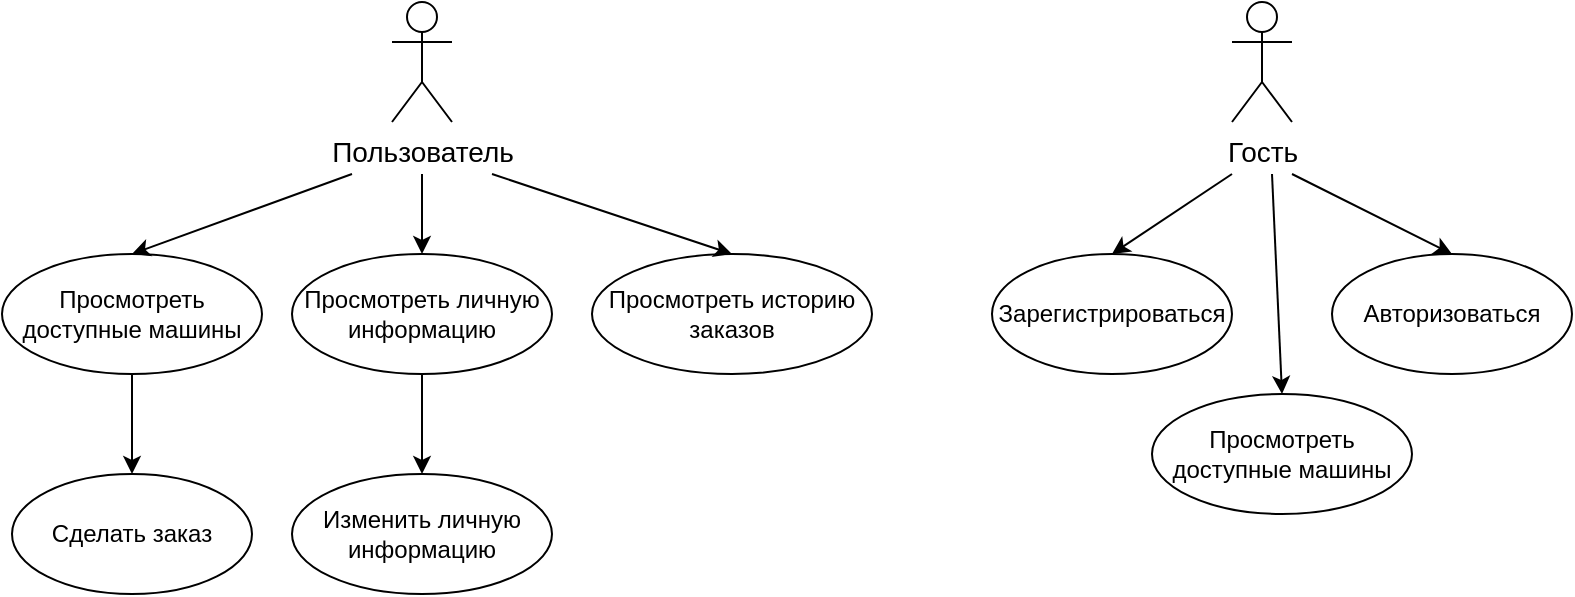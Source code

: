 <mxfile version="20.8.20" type="device" pages="8"><diagram id="LDabYjanCr_YXPLmidgH" name="UseCase"><mxGraphModel dx="1434" dy="767" grid="1" gridSize="10" guides="1" tooltips="1" connect="1" arrows="1" fold="1" page="1" pageScale="1" pageWidth="827" pageHeight="1169" math="0" shadow="0"><root><mxCell id="0"/><mxCell id="1" parent="0"/><mxCell id="8yhYCrfcDDrMpbJCGpGr-1" value="Сделать заказ" style="ellipse;whiteSpace=wrap;html=1;" parent="1" vertex="1"><mxGeometry x="20" y="370" width="120" height="60" as="geometry"/></mxCell><mxCell id="8yhYCrfcDDrMpbJCGpGr-12" value="&lt;font style=&quot;font-size: 14px;&quot;&gt;Гость&lt;/font&gt;" style="shape=umlActor;verticalLabelPosition=bottom;verticalAlign=top;html=1;" parent="1" vertex="1"><mxGeometry x="630" y="134" width="30" height="60" as="geometry"/></mxCell><mxCell id="8yhYCrfcDDrMpbJCGpGr-13" value="Зарегистрироваться" style="ellipse;whiteSpace=wrap;html=1;" parent="1" vertex="1"><mxGeometry x="510" y="260" width="120" height="60" as="geometry"/></mxCell><mxCell id="8yhYCrfcDDrMpbJCGpGr-14" value="Авторизоваться" style="ellipse;whiteSpace=wrap;html=1;" parent="1" vertex="1"><mxGeometry x="680" y="260" width="120" height="60" as="geometry"/></mxCell><mxCell id="8yhYCrfcDDrMpbJCGpGr-15" value="" style="endArrow=classic;html=1;rounded=1;strokeColor=default;fontSize=14;entryX=0.5;entryY=0;entryDx=0;entryDy=0;" parent="1" target="8yhYCrfcDDrMpbJCGpGr-13" edge="1"><mxGeometry width="50" height="50" relative="1" as="geometry"><mxPoint x="630" y="220" as="sourcePoint"/><mxPoint x="690" y="260" as="targetPoint"/></mxGeometry></mxCell><mxCell id="8yhYCrfcDDrMpbJCGpGr-16" value="" style="endArrow=classic;html=1;rounded=1;strokeColor=default;fontSize=14;entryX=0.5;entryY=0;entryDx=0;entryDy=0;" parent="1" target="8yhYCrfcDDrMpbJCGpGr-14" edge="1"><mxGeometry width="50" height="50" relative="1" as="geometry"><mxPoint x="660" y="220" as="sourcePoint"/><mxPoint x="690" y="240" as="targetPoint"/></mxGeometry></mxCell><mxCell id="8yhYCrfcDDrMpbJCGpGr-17" value="&lt;font style=&quot;font-size: 14px;&quot;&gt;Пользователь&lt;/font&gt;" style="shape=umlActor;verticalLabelPosition=bottom;verticalAlign=top;html=1;" parent="1" vertex="1"><mxGeometry x="210" y="134" width="30" height="60" as="geometry"/></mxCell><mxCell id="8yhYCrfcDDrMpbJCGpGr-18" value="Просмотреть доступные машины" style="ellipse;whiteSpace=wrap;html=1;" parent="1" vertex="1"><mxGeometry x="590" y="330" width="130" height="60" as="geometry"/></mxCell><mxCell id="8yhYCrfcDDrMpbJCGpGr-19" value="" style="endArrow=classic;html=1;rounded=1;strokeColor=default;fontSize=14;entryX=0.5;entryY=0;entryDx=0;entryDy=0;" parent="1" target="8yhYCrfcDDrMpbJCGpGr-18" edge="1"><mxGeometry width="50" height="50" relative="1" as="geometry"><mxPoint x="650" y="220" as="sourcePoint"/><mxPoint x="520" y="350" as="targetPoint"/><Array as="points"><mxPoint x="650" y="220"/></Array></mxGeometry></mxCell><mxCell id="8yhYCrfcDDrMpbJCGpGr-25" style="edgeStyle=orthogonalEdgeStyle;rounded=1;orthogonalLoop=1;jettySize=auto;html=1;exitX=0.5;exitY=1;exitDx=0;exitDy=0;entryX=0.5;entryY=0;entryDx=0;entryDy=0;strokeColor=default;fontSize=14;endArrow=classic;endFill=1;" parent="1" source="8yhYCrfcDDrMpbJCGpGr-20" target="8yhYCrfcDDrMpbJCGpGr-1" edge="1"><mxGeometry relative="1" as="geometry"/></mxCell><mxCell id="8yhYCrfcDDrMpbJCGpGr-20" value="Просмотреть доступные машины" style="ellipse;whiteSpace=wrap;html=1;" parent="1" vertex="1"><mxGeometry x="15" y="260" width="130" height="60" as="geometry"/></mxCell><mxCell id="8yhYCrfcDDrMpbJCGpGr-27" style="edgeStyle=orthogonalEdgeStyle;rounded=1;orthogonalLoop=1;jettySize=auto;html=1;exitX=0.5;exitY=1;exitDx=0;exitDy=0;entryX=0.5;entryY=0;entryDx=0;entryDy=0;strokeColor=default;fontSize=14;endArrow=classic;endFill=1;" parent="1" source="8yhYCrfcDDrMpbJCGpGr-22" target="8yhYCrfcDDrMpbJCGpGr-23" edge="1"><mxGeometry relative="1" as="geometry"/></mxCell><mxCell id="8yhYCrfcDDrMpbJCGpGr-22" value="Просмотреть личную информацию" style="ellipse;whiteSpace=wrap;html=1;" parent="1" vertex="1"><mxGeometry x="160" y="260" width="130" height="60" as="geometry"/></mxCell><mxCell id="8yhYCrfcDDrMpbJCGpGr-23" value="Изменить личную информацию" style="ellipse;whiteSpace=wrap;html=1;" parent="1" vertex="1"><mxGeometry x="160" y="370" width="130" height="60" as="geometry"/></mxCell><mxCell id="8yhYCrfcDDrMpbJCGpGr-24" value="Просмотреть историю заказов" style="ellipse;whiteSpace=wrap;html=1;" parent="1" vertex="1"><mxGeometry x="310" y="260" width="140" height="60" as="geometry"/></mxCell><mxCell id="8yhYCrfcDDrMpbJCGpGr-28" value="" style="endArrow=classic;html=1;rounded=1;strokeColor=default;fontSize=14;entryX=0.5;entryY=0;entryDx=0;entryDy=0;" parent="1" target="8yhYCrfcDDrMpbJCGpGr-24" edge="1"><mxGeometry width="50" height="50" relative="1" as="geometry"><mxPoint x="260" y="220" as="sourcePoint"/><mxPoint x="360" y="320" as="targetPoint"/></mxGeometry></mxCell><mxCell id="8yhYCrfcDDrMpbJCGpGr-29" value="" style="endArrow=classic;html=1;rounded=1;strokeColor=default;fontSize=14;entryX=0.5;entryY=0;entryDx=0;entryDy=0;" parent="1" target="8yhYCrfcDDrMpbJCGpGr-22" edge="1"><mxGeometry width="50" height="50" relative="1" as="geometry"><mxPoint x="225" y="220" as="sourcePoint"/><mxPoint x="360" y="320" as="targetPoint"/></mxGeometry></mxCell><mxCell id="8yhYCrfcDDrMpbJCGpGr-30" value="" style="endArrow=classic;html=1;rounded=1;strokeColor=default;fontSize=14;entryX=0.5;entryY=0;entryDx=0;entryDy=0;" parent="1" target="8yhYCrfcDDrMpbJCGpGr-20" edge="1"><mxGeometry width="50" height="50" relative="1" as="geometry"><mxPoint x="190" y="220" as="sourcePoint"/><mxPoint x="360" y="320" as="targetPoint"/></mxGeometry></mxCell></root></mxGraphModel></diagram><diagram id="SpKQqnbUWp5OYQ-rw8Kh" name="ER"><mxGraphModel dx="1434" dy="767" grid="1" gridSize="10" guides="1" tooltips="1" connect="1" arrows="1" fold="1" page="1" pageScale="1" pageWidth="827" pageHeight="1169" math="0" shadow="0"><root><mxCell id="0"/><mxCell id="1" parent="0"/><mxCell id="jUJuytIEDW0KPVl4hUxO-1" value="Car" style="whiteSpace=wrap;html=1;align=center;" parent="1" vertex="1"><mxGeometry x="20" y="400" width="140" height="60" as="geometry"/></mxCell><mxCell id="jUJuytIEDW0KPVl4hUxO-2" value="Order" style="shape=ext;margin=3;double=1;whiteSpace=wrap;html=1;align=center;" parent="1" vertex="1"><mxGeometry x="360" y="400" width="140" height="60" as="geometry"/></mxCell><mxCell id="jUJuytIEDW0KPVl4hUxO-3" value="User" style="whiteSpace=wrap;html=1;align=center;" parent="1" vertex="1"><mxGeometry x="687" y="400" width="140" height="60" as="geometry"/></mxCell><mxCell id="jUJuytIEDW0KPVl4hUxO-4" value="HAS" style="shape=rhombus;double=1;perimeter=rhombusPerimeter;whiteSpace=wrap;html=1;align=center;" parent="1" vertex="1"><mxGeometry x="200" y="400" width="120" height="60" as="geometry"/></mxCell><mxCell id="jUJuytIEDW0KPVl4hUxO-5" value="HAS" style="shape=rhombus;double=1;perimeter=rhombusPerimeter;whiteSpace=wrap;html=1;align=center;" parent="1" vertex="1"><mxGeometry x="530" y="400" width="120" height="60" as="geometry"/></mxCell><mxCell id="jUJuytIEDW0KPVl4hUxO-6" style="edgeStyle=orthogonalEdgeStyle;rounded=1;orthogonalLoop=1;jettySize=auto;html=1;exitX=0;exitY=0.5;exitDx=0;exitDy=0;entryX=0.071;entryY=0;entryDx=0;entryDy=0;entryPerimeter=0;elbow=vertical;endArrow=none;endFill=0;" parent="1" source="jUJuytIEDW0KPVl4hUxO-7" target="jUJuytIEDW0KPVl4hUxO-1" edge="1"><mxGeometry relative="1" as="geometry"/></mxCell><mxCell id="jUJuytIEDW0KPVl4hUxO-7" value="id" style="ellipse;whiteSpace=wrap;html=1;align=center;" parent="1" vertex="1"><mxGeometry x="50" y="90" width="100" height="40" as="geometry"/></mxCell><mxCell id="jUJuytIEDW0KPVl4hUxO-8" style="edgeStyle=orthogonalEdgeStyle;rounded=1;orthogonalLoop=1;jettySize=auto;html=1;exitX=0;exitY=0.5;exitDx=0;exitDy=0;endArrow=none;endFill=0;elbow=vertical;" parent="1" source="jUJuytIEDW0KPVl4hUxO-9" edge="1"><mxGeometry relative="1" as="geometry"><mxPoint x="30" y="220" as="targetPoint"/></mxGeometry></mxCell><mxCell id="jUJuytIEDW0KPVl4hUxO-9" value="model" style="ellipse;whiteSpace=wrap;html=1;align=center;" parent="1" vertex="1"><mxGeometry x="50" y="150" width="100" height="40" as="geometry"/></mxCell><mxCell id="jUJuytIEDW0KPVl4hUxO-10" style="edgeStyle=orthogonalEdgeStyle;rounded=1;orthogonalLoop=1;jettySize=auto;html=1;exitX=0;exitY=0.5;exitDx=0;exitDy=0;endArrow=none;endFill=0;elbow=vertical;" parent="1" source="jUJuytIEDW0KPVl4hUxO-11" edge="1"><mxGeometry relative="1" as="geometry"><mxPoint x="30" y="260" as="targetPoint"/></mxGeometry></mxCell><mxCell id="jUJuytIEDW0KPVl4hUxO-11" value="is_available" style="ellipse;whiteSpace=wrap;html=1;align=center;" parent="1" vertex="1"><mxGeometry x="50" y="210" width="100" height="40" as="geometry"/></mxCell><mxCell id="jUJuytIEDW0KPVl4hUxO-12" style="edgeStyle=orthogonalEdgeStyle;rounded=1;orthogonalLoop=1;jettySize=auto;html=1;exitX=0;exitY=0.5;exitDx=0;exitDy=0;endArrow=none;endFill=0;elbow=vertical;" parent="1" source="jUJuytIEDW0KPVl4hUxO-13" edge="1"><mxGeometry relative="1" as="geometry"><mxPoint x="30" y="320" as="targetPoint"/></mxGeometry></mxCell><mxCell id="jUJuytIEDW0KPVl4hUxO-13" value="price" style="ellipse;whiteSpace=wrap;html=1;align=center;" parent="1" vertex="1"><mxGeometry x="50" y="270" width="100" height="40" as="geometry"/></mxCell><mxCell id="jUJuytIEDW0KPVl4hUxO-14" style="edgeStyle=orthogonalEdgeStyle;rounded=1;orthogonalLoop=1;jettySize=auto;html=1;exitX=0;exitY=0.5;exitDx=0;exitDy=0;endArrow=none;endFill=0;elbow=vertical;" parent="1" source="jUJuytIEDW0KPVl4hUxO-15" edge="1"><mxGeometry relative="1" as="geometry"><mxPoint x="30" y="380" as="targetPoint"/></mxGeometry></mxCell><mxCell id="jUJuytIEDW0KPVl4hUxO-15" value="mileage" style="ellipse;whiteSpace=wrap;html=1;align=center;" parent="1" vertex="1"><mxGeometry x="50" y="330" width="100" height="40" as="geometry"/></mxCell><mxCell id="jUJuytIEDW0KPVl4hUxO-18" style="edgeStyle=orthogonalEdgeStyle;rounded=1;orthogonalLoop=1;jettySize=auto;html=1;exitX=0;exitY=0.5;exitDx=0;exitDy=0;endArrow=none;endFill=0;elbow=vertical;" parent="1" source="jUJuytIEDW0KPVl4hUxO-19" edge="1"><mxGeometry relative="1" as="geometry"><mxPoint x="370" y="320" as="targetPoint"/></mxGeometry></mxCell><mxCell id="jUJuytIEDW0KPVl4hUxO-19" value="duration" style="ellipse;whiteSpace=wrap;html=1;align=center;" parent="1" vertex="1"><mxGeometry x="390" y="270" width="100" height="40" as="geometry"/></mxCell><mxCell id="jUJuytIEDW0KPVl4hUxO-20" style="edgeStyle=orthogonalEdgeStyle;rounded=1;orthogonalLoop=1;jettySize=auto;html=1;exitX=0;exitY=0.5;exitDx=0;exitDy=0;endArrow=none;endFill=0;elbow=vertical;" parent="1" source="jUJuytIEDW0KPVl4hUxO-21" edge="1"><mxGeometry relative="1" as="geometry"><mxPoint x="370" y="260" as="targetPoint"/></mxGeometry></mxCell><mxCell id="jUJuytIEDW0KPVl4hUxO-21" value="created" style="ellipse;whiteSpace=wrap;html=1;align=center;" parent="1" vertex="1"><mxGeometry x="390" y="210" width="100" height="40" as="geometry"/></mxCell><mxCell id="jUJuytIEDW0KPVl4hUxO-22" style="edgeStyle=orthogonalEdgeStyle;rounded=1;orthogonalLoop=1;jettySize=auto;html=1;exitX=0;exitY=0.5;exitDx=0;exitDy=0;endArrow=none;endFill=0;elbow=vertical;" parent="1" source="jUJuytIEDW0KPVl4hUxO-23" edge="1"><mxGeometry relative="1" as="geometry"><mxPoint x="370" y="190" as="targetPoint"/></mxGeometry></mxCell><mxCell id="jUJuytIEDW0KPVl4hUxO-23" value="car_id" style="ellipse;whiteSpace=wrap;html=1;align=center;" parent="1" vertex="1"><mxGeometry x="390" y="150" width="100" height="40" as="geometry"/></mxCell><mxCell id="jUJuytIEDW0KPVl4hUxO-24" style="edgeStyle=orthogonalEdgeStyle;rounded=1;orthogonalLoop=1;jettySize=auto;html=1;exitX=0;exitY=0.5;exitDx=0;exitDy=0;entryX=0.071;entryY=0;entryDx=0;entryDy=0;entryPerimeter=0;endArrow=none;endFill=0;elbow=vertical;" parent="1" source="jUJuytIEDW0KPVl4hUxO-25" target="jUJuytIEDW0KPVl4hUxO-2" edge="1"><mxGeometry relative="1" as="geometry"/></mxCell><mxCell id="jUJuytIEDW0KPVl4hUxO-25" value="user_id" style="ellipse;whiteSpace=wrap;html=1;align=center;" parent="1" vertex="1"><mxGeometry x="390" y="90" width="100" height="40" as="geometry"/></mxCell><mxCell id="jUJuytIEDW0KPVl4hUxO-26" style="edgeStyle=orthogonalEdgeStyle;rounded=1;orthogonalLoop=1;jettySize=auto;html=1;exitX=0;exitY=0.5;exitDx=0;exitDy=0;endArrow=none;endFill=0;elbow=vertical;" parent="1" source="jUJuytIEDW0KPVl4hUxO-27" edge="1"><mxGeometry relative="1" as="geometry"><mxPoint x="370" y="370" as="targetPoint"/></mxGeometry></mxCell><mxCell id="jUJuytIEDW0KPVl4hUxO-27" value="cost" style="ellipse;whiteSpace=wrap;html=1;align=center;" parent="1" vertex="1"><mxGeometry x="390" y="330" width="100" height="40" as="geometry"/></mxCell><mxCell id="b52kq7A6cusYAmxneq1v-5" style="edgeStyle=orthogonalEdgeStyle;rounded=1;orthogonalLoop=1;jettySize=auto;html=1;exitX=0;exitY=0.5;exitDx=0;exitDy=0;entryX=0.051;entryY=0.008;entryDx=0;entryDy=0;entryPerimeter=0;strokeColor=default;endArrow=none;endFill=0;" parent="1" source="jUJuytIEDW0KPVl4hUxO-29" target="jUJuytIEDW0KPVl4hUxO-3" edge="1"><mxGeometry relative="1" as="geometry"/></mxCell><mxCell id="jUJuytIEDW0KPVl4hUxO-29" value="id" style="ellipse;whiteSpace=wrap;html=1;align=center;" parent="1" vertex="1"><mxGeometry x="717.02" y="140" width="100" height="40" as="geometry"/></mxCell><mxCell id="b52kq7A6cusYAmxneq1v-6" style="edgeStyle=orthogonalEdgeStyle;rounded=1;orthogonalLoop=1;jettySize=auto;html=1;exitX=0;exitY=0.5;exitDx=0;exitDy=0;entryX=0.05;entryY=-0.039;entryDx=0;entryDy=0;entryPerimeter=0;strokeColor=default;endArrow=none;endFill=0;" parent="1" source="jUJuytIEDW0KPVl4hUxO-31" target="jUJuytIEDW0KPVl4hUxO-3" edge="1"><mxGeometry relative="1" as="geometry"/></mxCell><mxCell id="jUJuytIEDW0KPVl4hUxO-31" value="login" style="ellipse;whiteSpace=wrap;html=1;align=center;" parent="1" vertex="1"><mxGeometry x="717.02" y="200" width="100" height="40" as="geometry"/></mxCell><mxCell id="b52kq7A6cusYAmxneq1v-7" style="edgeStyle=orthogonalEdgeStyle;rounded=1;orthogonalLoop=1;jettySize=auto;html=1;exitX=0;exitY=0.5;exitDx=0;exitDy=0;entryX=0.052;entryY=-0.006;entryDx=0;entryDy=0;entryPerimeter=0;strokeColor=default;endArrow=none;endFill=0;" parent="1" source="jUJuytIEDW0KPVl4hUxO-33" target="jUJuytIEDW0KPVl4hUxO-3" edge="1"><mxGeometry relative="1" as="geometry"/></mxCell><mxCell id="jUJuytIEDW0KPVl4hUxO-33" value="password" style="ellipse;whiteSpace=wrap;html=1;align=center;" parent="1" vertex="1"><mxGeometry x="717.02" y="260" width="100" height="40" as="geometry"/></mxCell><mxCell id="b52kq7A6cusYAmxneq1v-9" style="edgeStyle=orthogonalEdgeStyle;rounded=1;orthogonalLoop=1;jettySize=auto;html=1;exitX=0;exitY=0.5;exitDx=0;exitDy=0;entryX=0.05;entryY=-0.025;entryDx=0;entryDy=0;entryPerimeter=0;strokeColor=default;endArrow=none;endFill=0;" parent="1" source="jUJuytIEDW0KPVl4hUxO-35" target="jUJuytIEDW0KPVl4hUxO-3" edge="1"><mxGeometry relative="1" as="geometry"/></mxCell><mxCell id="jUJuytIEDW0KPVl4hUxO-35" value="license" style="ellipse;whiteSpace=wrap;html=1;align=center;" parent="1" vertex="1"><mxGeometry x="717.02" y="320" width="100" height="40" as="geometry"/></mxCell><mxCell id="jUJuytIEDW0KPVl4hUxO-38" value="" style="endArrow=none;html=1;rounded=0;elbow=vertical;entryX=1;entryY=0.5;entryDx=0;entryDy=0;exitX=0;exitY=0.5;exitDx=0;exitDy=0;" parent="1" source="jUJuytIEDW0KPVl4hUxO-4" target="jUJuytIEDW0KPVl4hUxO-1" edge="1"><mxGeometry relative="1" as="geometry"><mxPoint x="190" y="339.58" as="sourcePoint"/><mxPoint x="350" y="339.58" as="targetPoint"/></mxGeometry></mxCell><mxCell id="jUJuytIEDW0KPVl4hUxO-39" value="1" style="resizable=0;html=1;align=right;verticalAlign=bottom;" parent="jUJuytIEDW0KPVl4hUxO-38" connectable="0" vertex="1"><mxGeometry x="1" relative="1" as="geometry"><mxPoint x="13" as="offset"/></mxGeometry></mxCell><mxCell id="jUJuytIEDW0KPVl4hUxO-40" value="" style="shape=link;html=1;rounded=0;endArrow=none;endFill=0;elbow=vertical;entryX=0;entryY=0.5;entryDx=0;entryDy=0;exitX=1;exitY=0.5;exitDx=0;exitDy=0;" parent="1" source="jUJuytIEDW0KPVl4hUxO-4" target="jUJuytIEDW0KPVl4hUxO-2" edge="1"><mxGeometry relative="1" as="geometry"><mxPoint x="200" y="270" as="sourcePoint"/><mxPoint x="360" y="270" as="targetPoint"/></mxGeometry></mxCell><mxCell id="jUJuytIEDW0KPVl4hUxO-41" value="N" style="resizable=0;html=1;align=right;verticalAlign=bottom;" parent="jUJuytIEDW0KPVl4hUxO-40" connectable="0" vertex="1"><mxGeometry x="1" relative="1" as="geometry"><mxPoint x="-6" as="offset"/></mxGeometry></mxCell><mxCell id="jUJuytIEDW0KPVl4hUxO-42" value="" style="shape=link;html=1;rounded=0;endArrow=none;endFill=0;elbow=vertical;entryX=1;entryY=0.5;entryDx=0;entryDy=0;exitX=0;exitY=0.5;exitDx=0;exitDy=0;" parent="1" source="jUJuytIEDW0KPVl4hUxO-5" target="jUJuytIEDW0KPVl4hUxO-2" edge="1"><mxGeometry relative="1" as="geometry"><mxPoint x="330" y="440" as="sourcePoint"/><mxPoint x="370" y="440" as="targetPoint"/></mxGeometry></mxCell><mxCell id="jUJuytIEDW0KPVl4hUxO-43" value="N" style="resizable=0;html=1;align=right;verticalAlign=bottom;" parent="jUJuytIEDW0KPVl4hUxO-42" connectable="0" vertex="1"><mxGeometry x="1" relative="1" as="geometry"><mxPoint x="14" as="offset"/></mxGeometry></mxCell><mxCell id="jUJuytIEDW0KPVl4hUxO-44" value="" style="endArrow=none;html=1;rounded=0;elbow=vertical;entryX=0;entryY=0.5;entryDx=0;entryDy=0;exitX=1;exitY=0.5;exitDx=0;exitDy=0;" parent="1" source="jUJuytIEDW0KPVl4hUxO-5" target="jUJuytIEDW0KPVl4hUxO-3" edge="1"><mxGeometry relative="1" as="geometry"><mxPoint x="210" y="440" as="sourcePoint"/><mxPoint x="170" y="440" as="targetPoint"/></mxGeometry></mxCell><mxCell id="jUJuytIEDW0KPVl4hUxO-45" value="1" style="resizable=0;html=1;align=right;verticalAlign=bottom;" parent="jUJuytIEDW0KPVl4hUxO-44" connectable="0" vertex="1"><mxGeometry x="1" relative="1" as="geometry"><mxPoint x="-6" as="offset"/></mxGeometry></mxCell><mxCell id="b52kq7A6cusYAmxneq1v-12" style="edgeStyle=orthogonalEdgeStyle;rounded=1;orthogonalLoop=1;jettySize=auto;html=1;exitX=0;exitY=0.5;exitDx=0;exitDy=0;strokeColor=default;endArrow=none;endFill=0;" parent="1" source="b52kq7A6cusYAmxneq1v-10" edge="1"><mxGeometry relative="1" as="geometry"><mxPoint x="370" y="390" as="targetPoint"/></mxGeometry></mxCell><mxCell id="b52kq7A6cusYAmxneq1v-10" value="id" style="ellipse;whiteSpace=wrap;html=1;align=center;" parent="1" vertex="1"><mxGeometry x="390" y="30" width="100" height="40" as="geometry"/></mxCell></root></mxGraphModel></diagram><diagram id="OJAWjpNAIpIEVY2m-WB2" name="DB"><mxGraphModel dx="1434" dy="764" grid="1" gridSize="10" guides="1" tooltips="1" connect="1" arrows="1" fold="1" page="1" pageScale="1" pageWidth="827" pageHeight="1169" math="0" shadow="0"><root><mxCell id="0"/><mxCell id="1" parent="0"/><mxCell id="VBCtwnsoU8LUvbUUN6Xj-1" value="Car" style="shape=table;startSize=30;container=1;collapsible=1;childLayout=tableLayout;fixedRows=1;rowLines=0;fontStyle=1;align=center;resizeLast=1;" parent="1" vertex="1"><mxGeometry x="70" y="150" width="180" height="220" as="geometry"/></mxCell><mxCell id="VBCtwnsoU8LUvbUUN6Xj-2" value="" style="shape=tableRow;horizontal=0;startSize=0;swimlaneHead=0;swimlaneBody=0;fillColor=none;collapsible=0;dropTarget=0;points=[[0,0.5],[1,0.5]];portConstraint=eastwest;top=0;left=0;right=0;bottom=1;" parent="VBCtwnsoU8LUvbUUN6Xj-1" vertex="1"><mxGeometry y="30" width="180" height="30" as="geometry"/></mxCell><mxCell id="VBCtwnsoU8LUvbUUN6Xj-3" value="PK" style="shape=partialRectangle;connectable=0;fillColor=none;top=0;left=0;bottom=0;right=0;fontStyle=1;overflow=hidden;" parent="VBCtwnsoU8LUvbUUN6Xj-2" vertex="1"><mxGeometry width="30" height="30" as="geometry"><mxRectangle width="30" height="30" as="alternateBounds"/></mxGeometry></mxCell><mxCell id="VBCtwnsoU8LUvbUUN6Xj-4" value="Car_id" style="shape=partialRectangle;connectable=0;fillColor=none;top=0;left=0;bottom=0;right=0;align=left;spacingLeft=6;fontStyle=5;overflow=hidden;" parent="VBCtwnsoU8LUvbUUN6Xj-2" vertex="1"><mxGeometry x="30" width="150" height="30" as="geometry"><mxRectangle width="150" height="30" as="alternateBounds"/></mxGeometry></mxCell><mxCell id="VBCtwnsoU8LUvbUUN6Xj-5" value="" style="shape=tableRow;horizontal=0;startSize=0;swimlaneHead=0;swimlaneBody=0;fillColor=none;collapsible=0;dropTarget=0;points=[[0,0.5],[1,0.5]];portConstraint=eastwest;top=0;left=0;right=0;bottom=0;" parent="VBCtwnsoU8LUvbUUN6Xj-1" vertex="1"><mxGeometry y="60" width="180" height="30" as="geometry"/></mxCell><mxCell id="VBCtwnsoU8LUvbUUN6Xj-6" value="FK" style="shape=partialRectangle;connectable=0;fillColor=none;top=0;left=0;bottom=0;right=0;editable=1;overflow=hidden;" parent="VBCtwnsoU8LUvbUUN6Xj-5" vertex="1"><mxGeometry width="30" height="30" as="geometry"><mxRectangle width="30" height="30" as="alternateBounds"/></mxGeometry></mxCell><mxCell id="VBCtwnsoU8LUvbUUN6Xj-7" value="Supplier_id" style="shape=partialRectangle;connectable=0;fillColor=none;top=0;left=0;bottom=0;right=0;align=left;spacingLeft=6;overflow=hidden;" parent="VBCtwnsoU8LUvbUUN6Xj-5" vertex="1"><mxGeometry x="30" width="150" height="30" as="geometry"><mxRectangle width="150" height="30" as="alternateBounds"/></mxGeometry></mxCell><mxCell id="VBCtwnsoU8LUvbUUN6Xj-8" value="" style="shape=tableRow;horizontal=0;startSize=0;swimlaneHead=0;swimlaneBody=0;fillColor=none;collapsible=0;dropTarget=0;points=[[0,0.5],[1,0.5]];portConstraint=eastwest;top=0;left=0;right=0;bottom=0;" parent="VBCtwnsoU8LUvbUUN6Xj-1" vertex="1"><mxGeometry y="90" width="180" height="30" as="geometry"/></mxCell><mxCell id="VBCtwnsoU8LUvbUUN6Xj-9" value="" style="shape=partialRectangle;connectable=0;fillColor=none;top=0;left=0;bottom=0;right=0;editable=1;overflow=hidden;" parent="VBCtwnsoU8LUvbUUN6Xj-8" vertex="1"><mxGeometry width="30" height="30" as="geometry"><mxRectangle width="30" height="30" as="alternateBounds"/></mxGeometry></mxCell><mxCell id="VBCtwnsoU8LUvbUUN6Xj-10" value="Availability" style="shape=partialRectangle;connectable=0;fillColor=none;top=0;left=0;bottom=0;right=0;align=left;spacingLeft=6;overflow=hidden;" parent="VBCtwnsoU8LUvbUUN6Xj-8" vertex="1"><mxGeometry x="30" width="150" height="30" as="geometry"><mxRectangle width="150" height="30" as="alternateBounds"/></mxGeometry></mxCell><mxCell id="VBCtwnsoU8LUvbUUN6Xj-11" value="" style="shape=tableRow;horizontal=0;startSize=0;swimlaneHead=0;swimlaneBody=0;fillColor=none;collapsible=0;dropTarget=0;points=[[0,0.5],[1,0.5]];portConstraint=eastwest;top=0;left=0;right=0;bottom=0;" parent="VBCtwnsoU8LUvbUUN6Xj-1" vertex="1"><mxGeometry y="120" width="180" height="30" as="geometry"/></mxCell><mxCell id="VBCtwnsoU8LUvbUUN6Xj-12" value="" style="shape=partialRectangle;connectable=0;fillColor=none;top=0;left=0;bottom=0;right=0;editable=1;overflow=hidden;" parent="VBCtwnsoU8LUvbUUN6Xj-11" vertex="1"><mxGeometry width="30" height="30" as="geometry"><mxRectangle width="30" height="30" as="alternateBounds"/></mxGeometry></mxCell><mxCell id="VBCtwnsoU8LUvbUUN6Xj-13" value="Loc" style="shape=partialRectangle;connectable=0;fillColor=none;top=0;left=0;bottom=0;right=0;align=left;spacingLeft=6;overflow=hidden;" parent="VBCtwnsoU8LUvbUUN6Xj-11" vertex="1"><mxGeometry x="30" width="150" height="30" as="geometry"><mxRectangle width="150" height="30" as="alternateBounds"/></mxGeometry></mxCell><mxCell id="VBCtwnsoU8LUvbUUN6Xj-14" value="" style="shape=tableRow;horizontal=0;startSize=0;swimlaneHead=0;swimlaneBody=0;fillColor=none;collapsible=0;dropTarget=0;points=[[0,0.5],[1,0.5]];portConstraint=eastwest;top=0;left=0;right=0;bottom=0;" parent="VBCtwnsoU8LUvbUUN6Xj-1" vertex="1"><mxGeometry y="150" width="180" height="30" as="geometry"/></mxCell><mxCell id="VBCtwnsoU8LUvbUUN6Xj-15" value="" style="shape=partialRectangle;connectable=0;fillColor=none;top=0;left=0;bottom=0;right=0;editable=1;overflow=hidden;" parent="VBCtwnsoU8LUvbUUN6Xj-14" vertex="1"><mxGeometry width="30" height="30" as="geometry"><mxRectangle width="30" height="30" as="alternateBounds"/></mxGeometry></mxCell><mxCell id="VBCtwnsoU8LUvbUUN6Xj-16" value="Brand" style="shape=partialRectangle;connectable=0;fillColor=none;top=0;left=0;bottom=0;right=0;align=left;spacingLeft=6;overflow=hidden;" parent="VBCtwnsoU8LUvbUUN6Xj-14" vertex="1"><mxGeometry x="30" width="150" height="30" as="geometry"><mxRectangle width="150" height="30" as="alternateBounds"/></mxGeometry></mxCell><mxCell id="VBCtwnsoU8LUvbUUN6Xj-17" value="" style="shape=tableRow;horizontal=0;startSize=0;swimlaneHead=0;swimlaneBody=0;fillColor=none;collapsible=0;dropTarget=0;points=[[0,0.5],[1,0.5]];portConstraint=eastwest;top=0;left=0;right=0;bottom=0;" parent="VBCtwnsoU8LUvbUUN6Xj-1" vertex="1"><mxGeometry y="180" width="180" height="30" as="geometry"/></mxCell><mxCell id="VBCtwnsoU8LUvbUUN6Xj-18" value="" style="shape=partialRectangle;connectable=0;fillColor=none;top=0;left=0;bottom=0;right=0;editable=1;overflow=hidden;" parent="VBCtwnsoU8LUvbUUN6Xj-17" vertex="1"><mxGeometry width="30" height="30" as="geometry"><mxRectangle width="30" height="30" as="alternateBounds"/></mxGeometry></mxCell><mxCell id="VBCtwnsoU8LUvbUUN6Xj-19" value="Mileage" style="shape=partialRectangle;connectable=0;fillColor=none;top=0;left=0;bottom=0;right=0;align=left;spacingLeft=6;overflow=hidden;" parent="VBCtwnsoU8LUvbUUN6Xj-17" vertex="1"><mxGeometry x="30" width="150" height="30" as="geometry"><mxRectangle width="150" height="30" as="alternateBounds"/></mxGeometry></mxCell><mxCell id="VBCtwnsoU8LUvbUUN6Xj-20" value="Order" style="shape=table;startSize=30;container=1;collapsible=1;childLayout=tableLayout;fixedRows=1;rowLines=0;fontStyle=1;align=center;resizeLast=1;" parent="1" vertex="1"><mxGeometry x="340" y="150" width="180" height="190" as="geometry"/></mxCell><mxCell id="VBCtwnsoU8LUvbUUN6Xj-21" value="" style="shape=tableRow;horizontal=0;startSize=0;swimlaneHead=0;swimlaneBody=0;fillColor=none;collapsible=0;dropTarget=0;points=[[0,0.5],[1,0.5]];portConstraint=eastwest;top=0;left=0;right=0;bottom=1;" parent="VBCtwnsoU8LUvbUUN6Xj-20" vertex="1"><mxGeometry y="30" width="180" height="30" as="geometry"/></mxCell><mxCell id="VBCtwnsoU8LUvbUUN6Xj-22" value="PK" style="shape=partialRectangle;connectable=0;fillColor=none;top=0;left=0;bottom=0;right=0;fontStyle=1;overflow=hidden;" parent="VBCtwnsoU8LUvbUUN6Xj-21" vertex="1"><mxGeometry width="30" height="30" as="geometry"><mxRectangle width="30" height="30" as="alternateBounds"/></mxGeometry></mxCell><mxCell id="VBCtwnsoU8LUvbUUN6Xj-23" value="Code_id" style="shape=partialRectangle;connectable=0;fillColor=none;top=0;left=0;bottom=0;right=0;align=left;spacingLeft=6;fontStyle=5;overflow=hidden;" parent="VBCtwnsoU8LUvbUUN6Xj-21" vertex="1"><mxGeometry x="30" width="150" height="30" as="geometry"><mxRectangle width="150" height="30" as="alternateBounds"/></mxGeometry></mxCell><mxCell id="VBCtwnsoU8LUvbUUN6Xj-24" value="" style="shape=tableRow;horizontal=0;startSize=0;swimlaneHead=0;swimlaneBody=0;fillColor=none;collapsible=0;dropTarget=0;points=[[0,0.5],[1,0.5]];portConstraint=eastwest;top=0;left=0;right=0;bottom=0;" parent="VBCtwnsoU8LUvbUUN6Xj-20" vertex="1"><mxGeometry y="60" width="180" height="30" as="geometry"/></mxCell><mxCell id="VBCtwnsoU8LUvbUUN6Xj-25" value="FK" style="shape=partialRectangle;connectable=0;fillColor=none;top=0;left=0;bottom=0;right=0;editable=1;overflow=hidden;" parent="VBCtwnsoU8LUvbUUN6Xj-24" vertex="1"><mxGeometry width="30" height="30" as="geometry"><mxRectangle width="30" height="30" as="alternateBounds"/></mxGeometry></mxCell><mxCell id="VBCtwnsoU8LUvbUUN6Xj-26" value="lgn" style="shape=partialRectangle;connectable=0;fillColor=none;top=0;left=0;bottom=0;right=0;align=left;spacingLeft=6;overflow=hidden;" parent="VBCtwnsoU8LUvbUUN6Xj-24" vertex="1"><mxGeometry x="30" width="150" height="30" as="geometry"><mxRectangle width="150" height="30" as="alternateBounds"/></mxGeometry></mxCell><mxCell id="VBCtwnsoU8LUvbUUN6Xj-27" value="" style="shape=tableRow;horizontal=0;startSize=0;swimlaneHead=0;swimlaneBody=0;fillColor=none;collapsible=0;dropTarget=0;points=[[0,0.5],[1,0.5]];portConstraint=eastwest;top=0;left=0;right=0;bottom=0;" parent="VBCtwnsoU8LUvbUUN6Xj-20" vertex="1"><mxGeometry y="90" width="180" height="30" as="geometry"/></mxCell><mxCell id="VBCtwnsoU8LUvbUUN6Xj-28" value="FK" style="shape=partialRectangle;connectable=0;fillColor=none;top=0;left=0;bottom=0;right=0;editable=1;overflow=hidden;" parent="VBCtwnsoU8LUvbUUN6Xj-27" vertex="1"><mxGeometry width="30" height="30" as="geometry"><mxRectangle width="30" height="30" as="alternateBounds"/></mxGeometry></mxCell><mxCell id="VBCtwnsoU8LUvbUUN6Xj-29" value="Car_id" style="shape=partialRectangle;connectable=0;fillColor=none;top=0;left=0;bottom=0;right=0;align=left;spacingLeft=6;overflow=hidden;" parent="VBCtwnsoU8LUvbUUN6Xj-27" vertex="1"><mxGeometry x="30" width="150" height="30" as="geometry"><mxRectangle width="150" height="30" as="alternateBounds"/></mxGeometry></mxCell><mxCell id="VBCtwnsoU8LUvbUUN6Xj-30" value="" style="shape=tableRow;horizontal=0;startSize=0;swimlaneHead=0;swimlaneBody=0;fillColor=none;collapsible=0;dropTarget=0;points=[[0,0.5],[1,0.5]];portConstraint=eastwest;top=0;left=0;right=0;bottom=0;" parent="VBCtwnsoU8LUvbUUN6Xj-20" vertex="1"><mxGeometry y="120" width="180" height="30" as="geometry"/></mxCell><mxCell id="VBCtwnsoU8LUvbUUN6Xj-31" value="" style="shape=partialRectangle;connectable=0;fillColor=none;top=0;left=0;bottom=0;right=0;editable=1;overflow=hidden;" parent="VBCtwnsoU8LUvbUUN6Xj-30" vertex="1"><mxGeometry width="30" height="30" as="geometry"><mxRectangle width="30" height="30" as="alternateBounds"/></mxGeometry></mxCell><mxCell id="VBCtwnsoU8LUvbUUN6Xj-32" value="Date_time" style="shape=partialRectangle;connectable=0;fillColor=none;top=0;left=0;bottom=0;right=0;align=left;spacingLeft=6;overflow=hidden;" parent="VBCtwnsoU8LUvbUUN6Xj-30" vertex="1"><mxGeometry x="30" width="150" height="30" as="geometry"><mxRectangle width="150" height="30" as="alternateBounds"/></mxGeometry></mxCell><mxCell id="VBCtwnsoU8LUvbUUN6Xj-33" value="" style="shape=tableRow;horizontal=0;startSize=0;swimlaneHead=0;swimlaneBody=0;fillColor=none;collapsible=0;dropTarget=0;points=[[0,0.5],[1,0.5]];portConstraint=eastwest;top=0;left=0;right=0;bottom=0;" parent="VBCtwnsoU8LUvbUUN6Xj-20" vertex="1"><mxGeometry y="150" width="180" height="30" as="geometry"/></mxCell><mxCell id="VBCtwnsoU8LUvbUUN6Xj-34" value="" style="shape=partialRectangle;connectable=0;fillColor=none;top=0;left=0;bottom=0;right=0;editable=1;overflow=hidden;" parent="VBCtwnsoU8LUvbUUN6Xj-33" vertex="1"><mxGeometry width="30" height="30" as="geometry"><mxRectangle width="30" height="30" as="alternateBounds"/></mxGeometry></mxCell><mxCell id="VBCtwnsoU8LUvbUUN6Xj-35" value="Description" style="shape=partialRectangle;connectable=0;fillColor=none;top=0;left=0;bottom=0;right=0;align=left;spacingLeft=6;overflow=hidden;" parent="VBCtwnsoU8LUvbUUN6Xj-33" vertex="1"><mxGeometry x="30" width="150" height="30" as="geometry"><mxRectangle width="150" height="30" as="alternateBounds"/></mxGeometry></mxCell><mxCell id="VBCtwnsoU8LUvbUUN6Xj-36" value="Client" style="shape=table;startSize=30;container=1;collapsible=1;childLayout=tableLayout;fixedRows=1;rowLines=0;fontStyle=1;align=center;resizeLast=1;" parent="1" vertex="1"><mxGeometry x="600" y="150" width="180" height="190" as="geometry"/></mxCell><mxCell id="VBCtwnsoU8LUvbUUN6Xj-37" value="" style="shape=tableRow;horizontal=0;startSize=0;swimlaneHead=0;swimlaneBody=0;fillColor=none;collapsible=0;dropTarget=0;points=[[0,0.5],[1,0.5]];portConstraint=eastwest;top=0;left=0;right=0;bottom=1;" parent="VBCtwnsoU8LUvbUUN6Xj-36" vertex="1"><mxGeometry y="30" width="180" height="30" as="geometry"/></mxCell><mxCell id="VBCtwnsoU8LUvbUUN6Xj-38" value="PK" style="shape=partialRectangle;connectable=0;fillColor=none;top=0;left=0;bottom=0;right=0;fontStyle=1;overflow=hidden;" parent="VBCtwnsoU8LUvbUUN6Xj-37" vertex="1"><mxGeometry width="30" height="30" as="geometry"><mxRectangle width="30" height="30" as="alternateBounds"/></mxGeometry></mxCell><mxCell id="VBCtwnsoU8LUvbUUN6Xj-39" value="lgn" style="shape=partialRectangle;connectable=0;fillColor=none;top=0;left=0;bottom=0;right=0;align=left;spacingLeft=6;fontStyle=5;overflow=hidden;" parent="VBCtwnsoU8LUvbUUN6Xj-37" vertex="1"><mxGeometry x="30" width="150" height="30" as="geometry"><mxRectangle width="150" height="30" as="alternateBounds"/></mxGeometry></mxCell><mxCell id="VBCtwnsoU8LUvbUUN6Xj-40" value="" style="shape=tableRow;horizontal=0;startSize=0;swimlaneHead=0;swimlaneBody=0;fillColor=none;collapsible=0;dropTarget=0;points=[[0,0.5],[1,0.5]];portConstraint=eastwest;top=0;left=0;right=0;bottom=0;" parent="VBCtwnsoU8LUvbUUN6Xj-36" vertex="1"><mxGeometry y="60" width="180" height="30" as="geometry"/></mxCell><mxCell id="VBCtwnsoU8LUvbUUN6Xj-41" value="FK" style="shape=partialRectangle;connectable=0;fillColor=none;top=0;left=0;bottom=0;right=0;editable=1;overflow=hidden;" parent="VBCtwnsoU8LUvbUUN6Xj-40" vertex="1"><mxGeometry width="30" height="30" as="geometry"><mxRectangle width="30" height="30" as="alternateBounds"/></mxGeometry></mxCell><mxCell id="VBCtwnsoU8LUvbUUN6Xj-42" value="drv_lic" style="shape=partialRectangle;connectable=0;fillColor=none;top=0;left=0;bottom=0;right=0;align=left;spacingLeft=6;overflow=hidden;" parent="VBCtwnsoU8LUvbUUN6Xj-40" vertex="1"><mxGeometry x="30" width="150" height="30" as="geometry"><mxRectangle width="150" height="30" as="alternateBounds"/></mxGeometry></mxCell><mxCell id="VBCtwnsoU8LUvbUUN6Xj-43" value="" style="shape=tableRow;horizontal=0;startSize=0;swimlaneHead=0;swimlaneBody=0;fillColor=none;collapsible=0;dropTarget=0;points=[[0,0.5],[1,0.5]];portConstraint=eastwest;top=0;left=0;right=0;bottom=0;" parent="VBCtwnsoU8LUvbUUN6Xj-36" vertex="1"><mxGeometry y="90" width="180" height="30" as="geometry"/></mxCell><mxCell id="VBCtwnsoU8LUvbUUN6Xj-44" value="" style="shape=partialRectangle;connectable=0;fillColor=none;top=0;left=0;bottom=0;right=0;editable=1;overflow=hidden;" parent="VBCtwnsoU8LUvbUUN6Xj-43" vertex="1"><mxGeometry width="30" height="30" as="geometry"><mxRectangle width="30" height="30" as="alternateBounds"/></mxGeometry></mxCell><mxCell id="VBCtwnsoU8LUvbUUN6Xj-45" value="Permission" style="shape=partialRectangle;connectable=0;fillColor=none;top=0;left=0;bottom=0;right=0;align=left;spacingLeft=6;overflow=hidden;" parent="VBCtwnsoU8LUvbUUN6Xj-43" vertex="1"><mxGeometry x="30" width="150" height="30" as="geometry"><mxRectangle width="150" height="30" as="alternateBounds"/></mxGeometry></mxCell><mxCell id="VBCtwnsoU8LUvbUUN6Xj-46" value="" style="shape=tableRow;horizontal=0;startSize=0;swimlaneHead=0;swimlaneBody=0;fillColor=none;collapsible=0;dropTarget=0;points=[[0,0.5],[1,0.5]];portConstraint=eastwest;top=0;left=0;right=0;bottom=0;" parent="VBCtwnsoU8LUvbUUN6Xj-36" vertex="1"><mxGeometry y="120" width="180" height="30" as="geometry"/></mxCell><mxCell id="VBCtwnsoU8LUvbUUN6Xj-47" value="" style="shape=partialRectangle;connectable=0;fillColor=none;top=0;left=0;bottom=0;right=0;editable=1;overflow=hidden;" parent="VBCtwnsoU8LUvbUUN6Xj-46" vertex="1"><mxGeometry width="30" height="30" as="geometry"><mxRectangle width="30" height="30" as="alternateBounds"/></mxGeometry></mxCell><mxCell id="VBCtwnsoU8LUvbUUN6Xj-48" value="Full_Name" style="shape=partialRectangle;connectable=0;fillColor=none;top=0;left=0;bottom=0;right=0;align=left;spacingLeft=6;overflow=hidden;" parent="VBCtwnsoU8LUvbUUN6Xj-46" vertex="1"><mxGeometry x="30" width="150" height="30" as="geometry"><mxRectangle width="150" height="30" as="alternateBounds"/></mxGeometry></mxCell><mxCell id="VBCtwnsoU8LUvbUUN6Xj-49" value="" style="shape=tableRow;horizontal=0;startSize=0;swimlaneHead=0;swimlaneBody=0;fillColor=none;collapsible=0;dropTarget=0;points=[[0,0.5],[1,0.5]];portConstraint=eastwest;top=0;left=0;right=0;bottom=0;" parent="VBCtwnsoU8LUvbUUN6Xj-36" vertex="1"><mxGeometry y="150" width="180" height="30" as="geometry"/></mxCell><mxCell id="VBCtwnsoU8LUvbUUN6Xj-50" value="" style="shape=partialRectangle;connectable=0;fillColor=none;top=0;left=0;bottom=0;right=0;editable=1;overflow=hidden;" parent="VBCtwnsoU8LUvbUUN6Xj-49" vertex="1"><mxGeometry width="30" height="30" as="geometry"><mxRectangle width="30" height="30" as="alternateBounds"/></mxGeometry></mxCell><mxCell id="VBCtwnsoU8LUvbUUN6Xj-51" value="Phone" style="shape=partialRectangle;connectable=0;fillColor=none;top=0;left=0;bottom=0;right=0;align=left;spacingLeft=6;overflow=hidden;" parent="VBCtwnsoU8LUvbUUN6Xj-49" vertex="1"><mxGeometry x="30" width="150" height="30" as="geometry"><mxRectangle width="150" height="30" as="alternateBounds"/></mxGeometry></mxCell><mxCell id="VBCtwnsoU8LUvbUUN6Xj-52" style="edgeStyle=orthogonalEdgeStyle;rounded=0;orthogonalLoop=1;jettySize=auto;html=1;exitX=1;exitY=0.5;exitDx=0;exitDy=0;entryX=0;entryY=0.5;entryDx=0;entryDy=0;endArrow=ERmany;endFill=0;" parent="1" source="VBCtwnsoU8LUvbUUN6Xj-2" target="VBCtwnsoU8LUvbUUN6Xj-27" edge="1"><mxGeometry relative="1" as="geometry"/></mxCell><mxCell id="VBCtwnsoU8LUvbUUN6Xj-53" style="edgeStyle=orthogonalEdgeStyle;rounded=0;orthogonalLoop=1;jettySize=auto;html=1;exitX=0;exitY=0.5;exitDx=0;exitDy=0;entryX=1;entryY=0.5;entryDx=0;entryDy=0;endArrow=ERmany;endFill=0;" parent="1" source="VBCtwnsoU8LUvbUUN6Xj-37" target="VBCtwnsoU8LUvbUUN6Xj-24" edge="1"><mxGeometry relative="1" as="geometry"/></mxCell></root></mxGraphModel></diagram><diagram id="WlRGzLx7g7f_-DJcWfIK" name="Личный кабинет"><mxGraphModel dx="1434" dy="767" grid="1" gridSize="10" guides="1" tooltips="1" connect="1" arrows="1" fold="1" page="1" pageScale="1" pageWidth="827" pageHeight="1169" math="0" shadow="0"><root><mxCell id="0"/><mxCell id="1" parent="0"/><mxCell id="5RpGx9BmchVUdjDcAaXk-1" value="" style="rounded=0;whiteSpace=wrap;html=1;" parent="1" vertex="1"><mxGeometry x="110" y="80" width="950" height="600" as="geometry"/></mxCell><mxCell id="5RpGx9BmchVUdjDcAaXk-3" value="&lt;font style=&quot;font-size: 36px;&quot;&gt;Личный кабинет&lt;/font&gt;" style="text;html=1;strokeColor=none;fillColor=none;align=center;verticalAlign=middle;whiteSpace=wrap;rounded=0;fontSize=14;" parent="1" vertex="1"><mxGeometry x="100" y="110" width="400" height="70" as="geometry"/></mxCell><mxCell id="5RpGx9BmchVUdjDcAaXk-4" value="" style="rounded=0;whiteSpace=wrap;html=1;fontSize=36;" parent="1" vertex="1"><mxGeometry x="160" y="420" width="590" height="220" as="geometry"/></mxCell><mxCell id="5RpGx9BmchVUdjDcAaXk-6" value="&lt;font style=&quot;font-size: 24px;&quot;&gt;История заказов&lt;/font&gt;" style="text;html=1;strokeColor=none;fillColor=none;align=center;verticalAlign=middle;whiteSpace=wrap;rounded=0;fontSize=14;" parent="1" vertex="1"><mxGeometry x="140" y="380" width="260" height="30" as="geometry"/></mxCell><mxCell id="5RpGx9BmchVUdjDcAaXk-7" value="&lt;font style=&quot;font-size: 14px;&quot;&gt;Логин&lt;/font&gt;" style="text;html=1;strokeColor=none;fillColor=none;align=center;verticalAlign=middle;whiteSpace=wrap;rounded=0;fontSize=24;" parent="1" vertex="1"><mxGeometry x="160" y="210" width="50" height="30" as="geometry"/></mxCell><mxCell id="5RpGx9BmchVUdjDcAaXk-8" value="&lt;font style=&quot;font-size: 14px;&quot;&gt;Пароль&lt;/font&gt;" style="text;html=1;strokeColor=none;fillColor=none;align=center;verticalAlign=middle;whiteSpace=wrap;rounded=0;fontSize=24;" parent="1" vertex="1"><mxGeometry x="160" y="240" width="60" height="30" as="geometry"/></mxCell><mxCell id="5RpGx9BmchVUdjDcAaXk-9" value="&lt;span style=&quot;font-size: 14px;&quot;&gt;Водительские права&lt;/span&gt;" style="text;html=1;strokeColor=none;fillColor=none;align=center;verticalAlign=middle;whiteSpace=wrap;rounded=0;fontSize=24;" parent="1" vertex="1"><mxGeometry x="160" y="260" width="150" height="50" as="geometry"/></mxCell><mxCell id="5RpGx9BmchVUdjDcAaXk-10" value="" style="rounded=0;whiteSpace=wrap;html=1;fontSize=14;" parent="1" vertex="1"><mxGeometry x="314" y="220" width="100" height="20" as="geometry"/></mxCell><mxCell id="5RpGx9BmchVUdjDcAaXk-11" value="" style="rounded=0;whiteSpace=wrap;html=1;fontSize=14;" parent="1" vertex="1"><mxGeometry x="314" y="250" width="100" height="20" as="geometry"/></mxCell><mxCell id="5RpGx9BmchVUdjDcAaXk-12" value="" style="rounded=0;whiteSpace=wrap;html=1;fontSize=14;" parent="1" vertex="1"><mxGeometry x="314" y="275" width="100" height="20" as="geometry"/></mxCell><mxCell id="5RpGx9BmchVUdjDcAaXk-14" value="Сохранить изменения" style="rounded=0;whiteSpace=wrap;html=1;fontSize=14;" parent="1" vertex="1"><mxGeometry x="450" y="230" width="90" height="45" as="geometry"/></mxCell><mxCell id="5RpGx9BmchVUdjDcAaXk-15" value="" style="rounded=0;whiteSpace=wrap;html=1;fontSize=14;fillColor=none;" parent="1" vertex="1"><mxGeometry x="160" y="195" width="420" height="120" as="geometry"/></mxCell><mxCell id="5RpGx9BmchVUdjDcAaXk-16" value="&lt;font style=&quot;font-size: 24px;&quot;&gt;Главная&lt;/font&gt;" style="text;html=1;strokeColor=none;fillColor=none;align=center;verticalAlign=middle;whiteSpace=wrap;rounded=0;fontSize=14;" parent="1" vertex="1"><mxGeometry x="940" y="110" width="60" height="30" as="geometry"/></mxCell></root></mxGraphModel></diagram><diagram id="hJIcRMahgknuoXCkoh8f" name="Главная"><mxGraphModel dx="1434" dy="767" grid="1" gridSize="10" guides="1" tooltips="1" connect="1" arrows="1" fold="1" page="1" pageScale="1" pageWidth="827" pageHeight="1169" math="0" shadow="0"><root><mxCell id="0"/><mxCell id="1" parent="0"/><mxCell id="P4RCeRe0GZRtDHZA6oyS-1" value="" style="rounded=0;whiteSpace=wrap;html=1;" parent="1" vertex="1"><mxGeometry x="120" y="80" width="950" height="600" as="geometry"/></mxCell><mxCell id="O62cAAsn9MlNvyqJqje9-1" value="&lt;font style=&quot;font-size: 24px;&quot;&gt;Личный кабинет&lt;/font&gt;" style="text;html=1;strokeColor=none;fillColor=none;align=center;verticalAlign=middle;whiteSpace=wrap;rounded=0;fontSize=14;" parent="1" vertex="1"><mxGeometry x="820" y="120" width="200" height="30" as="geometry"/></mxCell><mxCell id="7mCaY0hirl_YfrvEHwFz-1" value="" style="rounded=0;whiteSpace=wrap;html=1;" vertex="1" parent="1"><mxGeometry x="200" y="230" width="580" height="355" as="geometry"/></mxCell><mxCell id="7mCaY0hirl_YfrvEHwFz-2" value="&lt;font style=&quot;font-size: 24px;&quot;&gt;Доступные машины&lt;/font&gt;" style="text;html=1;strokeColor=none;fillColor=none;align=center;verticalAlign=middle;whiteSpace=wrap;rounded=0;" vertex="1" parent="1"><mxGeometry x="160" y="180" width="330" height="40" as="geometry"/></mxCell></root></mxGraphModel></diagram><diagram id="8Ysji4bbDRzZCOHaq3Mk" name="Главная (гость)"><mxGraphModel dx="1434" dy="767" grid="1" gridSize="10" guides="1" tooltips="1" connect="1" arrows="1" fold="1" page="1" pageScale="1" pageWidth="827" pageHeight="1169" math="0" shadow="0"><root><mxCell id="0"/><mxCell id="1" parent="0"/><mxCell id="QvSZkWVjkM75J--66o9u-1" value="" style="rounded=0;whiteSpace=wrap;html=1;" vertex="1" parent="1"><mxGeometry x="40" y="50" width="950" height="600" as="geometry"/></mxCell><mxCell id="QvSZkWVjkM75J--66o9u-2" value="&lt;span style=&quot;font-size: 24px;&quot;&gt;Зарегистрироваться&lt;/span&gt;" style="text;html=1;strokeColor=none;fillColor=none;align=center;verticalAlign=middle;whiteSpace=wrap;rounded=0;fontSize=14;" vertex="1" parent="1"><mxGeometry x="570" y="90" width="200" height="30" as="geometry"/></mxCell><mxCell id="QvSZkWVjkM75J--66o9u-3" value="" style="rounded=0;whiteSpace=wrap;html=1;" vertex="1" parent="1"><mxGeometry x="120" y="200" width="580" height="355" as="geometry"/></mxCell><mxCell id="QvSZkWVjkM75J--66o9u-4" value="&lt;font style=&quot;font-size: 24px;&quot;&gt;Доступные машины&lt;/font&gt;" style="text;html=1;strokeColor=none;fillColor=none;align=center;verticalAlign=middle;whiteSpace=wrap;rounded=0;" vertex="1" parent="1"><mxGeometry x="80" y="150" width="330" height="40" as="geometry"/></mxCell><mxCell id="QvSZkWVjkM75J--66o9u-5" value="&lt;span style=&quot;font-size: 24px;&quot;&gt;Войти&lt;/span&gt;" style="text;html=1;strokeColor=none;fillColor=none;align=center;verticalAlign=middle;whiteSpace=wrap;rounded=0;fontSize=14;" vertex="1" parent="1"><mxGeometry x="770" y="90" width="200" height="30" as="geometry"/></mxCell></root></mxGraphModel></diagram><diagram id="VLoZ2Qy8B4mxEpXqvljL" name="Аренда"><mxGraphModel dx="1434" dy="767" grid="1" gridSize="10" guides="1" tooltips="1" connect="1" arrows="1" fold="1" page="1" pageScale="1" pageWidth="827" pageHeight="1169" math="0" shadow="0"><root><mxCell id="0"/><mxCell id="1" parent="0"/><mxCell id="IeAuowlD07HmB0rYCtoc-1" value="" style="rounded=0;whiteSpace=wrap;html=1;" vertex="1" parent="1"><mxGeometry x="90" y="70" width="950" height="600" as="geometry"/></mxCell><mxCell id="IeAuowlD07HmB0rYCtoc-2" value="&lt;font style=&quot;font-size: 24px;&quot;&gt;Личный кабинет&lt;/font&gt;" style="text;html=1;strokeColor=none;fillColor=none;align=center;verticalAlign=middle;whiteSpace=wrap;rounded=0;fontSize=14;" vertex="1" parent="1"><mxGeometry x="790" y="110" width="200" height="30" as="geometry"/></mxCell><mxCell id="IeAuowlD07HmB0rYCtoc-3" value="" style="rounded=0;whiteSpace=wrap;html=1;" vertex="1" parent="1"><mxGeometry x="170" y="220" width="580" height="355" as="geometry"/></mxCell><mxCell id="IeAuowlD07HmB0rYCtoc-4" value="&lt;font style=&quot;font-size: 24px;&quot;&gt;Доступные машины&lt;/font&gt;" style="text;html=1;strokeColor=none;fillColor=none;align=center;verticalAlign=middle;whiteSpace=wrap;rounded=0;" vertex="1" parent="1"><mxGeometry x="130" y="170" width="330" height="40" as="geometry"/></mxCell><mxCell id="IeAuowlD07HmB0rYCtoc-5" value="" style="rounded=0;whiteSpace=wrap;html=1;fontSize=24;" vertex="1" parent="1"><mxGeometry x="270" y="180" width="610" height="330" as="geometry"/></mxCell><mxCell id="IeAuowlD07HmB0rYCtoc-7" value="" style="rounded=0;whiteSpace=wrap;html=1;fontSize=24;" vertex="1" parent="1"><mxGeometry x="340" y="290" width="240" height="120" as="geometry"/></mxCell><mxCell id="IeAuowlD07HmB0rYCtoc-8" value="&lt;font style=&quot;font-size: 18px;&quot;&gt;Введите длительность аренды (в часах):&lt;/font&gt;" style="text;html=1;strokeColor=none;fillColor=none;align=center;verticalAlign=middle;whiteSpace=wrap;rounded=0;fontSize=24;" vertex="1" parent="1"><mxGeometry x="299" y="420" width="360" height="70" as="geometry"/></mxCell><mxCell id="IeAuowlD07HmB0rYCtoc-9" value="Информация о конкретной машине" style="text;html=1;strokeColor=none;fillColor=none;align=center;verticalAlign=middle;whiteSpace=wrap;rounded=0;fontSize=18;" vertex="1" parent="1"><mxGeometry x="330" y="240" width="200" height="50" as="geometry"/></mxCell><mxCell id="IeAuowlD07HmB0rYCtoc-10" value="" style="rounded=0;whiteSpace=wrap;html=1;fontSize=18;" vertex="1" parent="1"><mxGeometry x="661" y="435" width="89" height="40" as="geometry"/></mxCell><mxCell id="IeAuowlD07HmB0rYCtoc-11" value="Арендовать" style="rounded=0;whiteSpace=wrap;html=1;fontSize=18;" vertex="1" parent="1"><mxGeometry x="677" y="315" width="150" height="60" as="geometry"/></mxCell></root></mxGraphModel></diagram><diagram id="A_4nEH6stk_mJAtDa_I0" name="Просмотр заказа"><mxGraphModel dx="1434" dy="767" grid="1" gridSize="10" guides="1" tooltips="1" connect="1" arrows="1" fold="1" page="1" pageScale="1" pageWidth="827" pageHeight="1169" math="0" shadow="0"><root><mxCell id="0"/><mxCell id="1" parent="0"/><mxCell id="52vwgRy5NDXDI5nBlwIw-1" value="" style="rounded=0;whiteSpace=wrap;html=1;" vertex="1" parent="1"><mxGeometry x="80" y="80" width="950" height="600" as="geometry"/></mxCell><mxCell id="52vwgRy5NDXDI5nBlwIw-2" value="&lt;font style=&quot;font-size: 24px;&quot;&gt;Личный кабинет&lt;/font&gt;" style="text;html=1;strokeColor=none;fillColor=none;align=center;verticalAlign=middle;whiteSpace=wrap;rounded=0;fontSize=14;" vertex="1" parent="1"><mxGeometry x="780" y="120" width="200" height="30" as="geometry"/></mxCell><mxCell id="52vwgRy5NDXDI5nBlwIw-3" value="" style="rounded=0;whiteSpace=wrap;html=1;" vertex="1" parent="1"><mxGeometry x="160" y="230" width="580" height="355" as="geometry"/></mxCell><mxCell id="52vwgRy5NDXDI5nBlwIw-4" value="&lt;font style=&quot;font-size: 24px;&quot;&gt;Доступные машины&lt;/font&gt;" style="text;html=1;strokeColor=none;fillColor=none;align=center;verticalAlign=middle;whiteSpace=wrap;rounded=0;" vertex="1" parent="1"><mxGeometry x="120" y="180" width="330" height="40" as="geometry"/></mxCell><mxCell id="HoSR9G6qKyQd2WV8DLI1-1" value="" style="rounded=0;whiteSpace=wrap;html=1;fontSize=24;" vertex="1" parent="1"><mxGeometry x="270" y="180" width="610" height="330" as="geometry"/></mxCell><mxCell id="HoSR9G6qKyQd2WV8DLI1-2" value="" style="rounded=0;whiteSpace=wrap;html=1;fontSize=24;" vertex="1" parent="1"><mxGeometry x="330" y="280" width="400" height="150" as="geometry"/></mxCell><mxCell id="HoSR9G6qKyQd2WV8DLI1-4" value="Информация о конкретном заказе" style="text;html=1;strokeColor=none;fillColor=none;align=center;verticalAlign=middle;whiteSpace=wrap;rounded=0;fontSize=18;" vertex="1" parent="1"><mxGeometry x="320" y="240" width="330" height="50" as="geometry"/></mxCell></root></mxGraphModel></diagram></mxfile>
